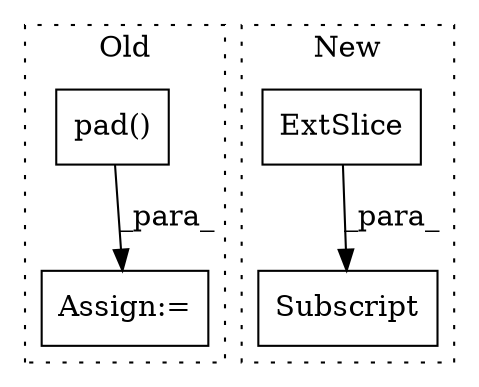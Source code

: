 digraph G {
subgraph cluster0 {
1 [label="pad()" a="75" s="5411,5436" l="6,15" shape="box"];
4 [label="Assign:=" a="68" s="5408" l="3" shape="box"];
label = "Old";
style="dotted";
}
subgraph cluster1 {
2 [label="ExtSlice" a="85" s="3135" l="4" shape="box"];
3 [label="Subscript" a="63" s="3135,0" l="18,0" shape="box"];
label = "New";
style="dotted";
}
1 -> 4 [label="_para_"];
2 -> 3 [label="_para_"];
}